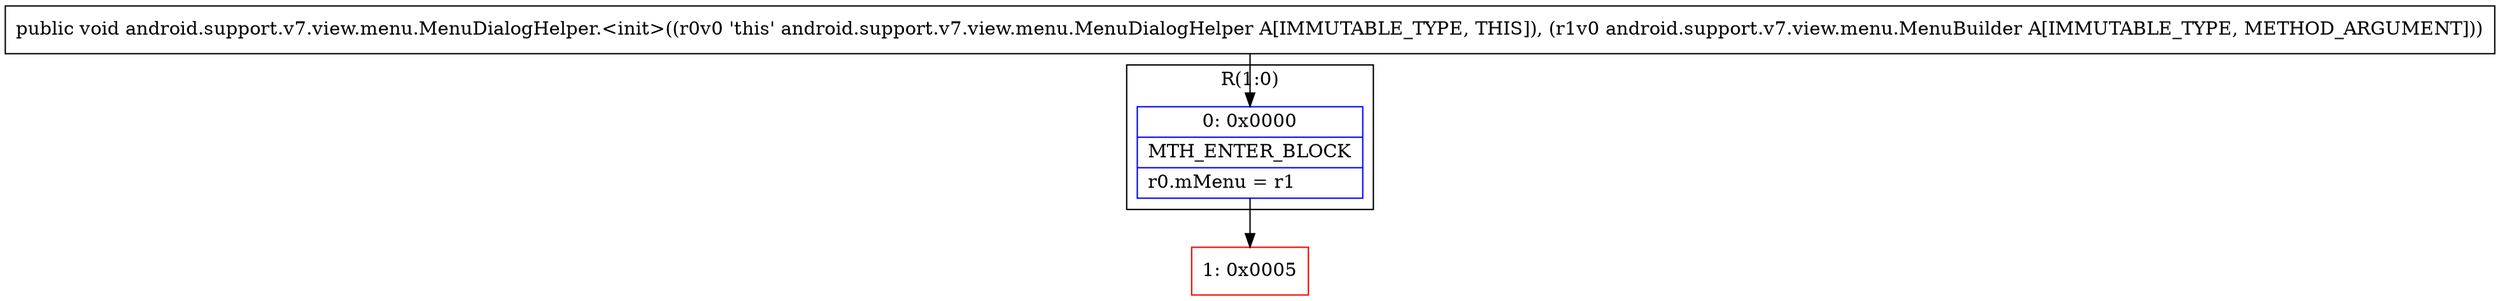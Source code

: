 digraph "CFG forandroid.support.v7.view.menu.MenuDialogHelper.\<init\>(Landroid\/support\/v7\/view\/menu\/MenuBuilder;)V" {
subgraph cluster_Region_2019280667 {
label = "R(1:0)";
node [shape=record,color=blue];
Node_0 [shape=record,label="{0\:\ 0x0000|MTH_ENTER_BLOCK\l|r0.mMenu = r1\l}"];
}
Node_1 [shape=record,color=red,label="{1\:\ 0x0005}"];
MethodNode[shape=record,label="{public void android.support.v7.view.menu.MenuDialogHelper.\<init\>((r0v0 'this' android.support.v7.view.menu.MenuDialogHelper A[IMMUTABLE_TYPE, THIS]), (r1v0 android.support.v7.view.menu.MenuBuilder A[IMMUTABLE_TYPE, METHOD_ARGUMENT])) }"];
MethodNode -> Node_0;
Node_0 -> Node_1;
}

